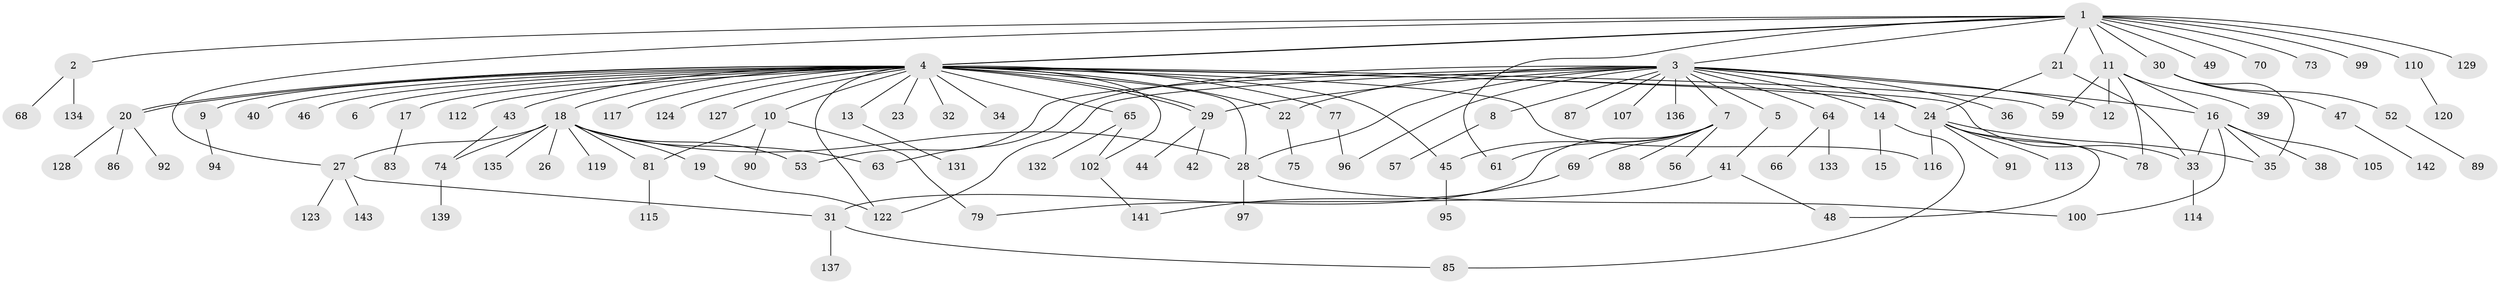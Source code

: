 // Generated by graph-tools (version 1.1) at 2025/23/03/03/25 07:23:52]
// undirected, 111 vertices, 145 edges
graph export_dot {
graph [start="1"]
  node [color=gray90,style=filled];
  1 [super="+121"];
  2 [super="+103"];
  3 [super="+60"];
  4 [super="+37"];
  5;
  6;
  7 [super="+109"];
  8;
  9 [super="+111"];
  10;
  11 [super="+130"];
  12 [super="+67"];
  13 [super="+101"];
  14;
  15;
  16 [super="+51"];
  17;
  18 [super="+76"];
  19;
  20 [super="+62"];
  21 [super="+25"];
  22;
  23 [super="+71"];
  24 [super="+54"];
  26;
  27 [super="+80"];
  28 [super="+106"];
  29 [super="+104"];
  30 [super="+58"];
  31 [super="+125"];
  32;
  33 [super="+118"];
  34;
  35 [super="+50"];
  36;
  38;
  39;
  40;
  41 [super="+82"];
  42;
  43;
  44 [super="+98"];
  45;
  46 [super="+93"];
  47 [super="+55"];
  48;
  49;
  52;
  53 [super="+72"];
  56;
  57;
  59;
  61;
  63 [super="+108"];
  64 [super="+84"];
  65;
  66;
  68;
  69;
  70;
  73;
  74 [super="+126"];
  75;
  77;
  78;
  79;
  81 [super="+138"];
  83 [super="+140"];
  85;
  86;
  87;
  88;
  89;
  90;
  91;
  92;
  94;
  95;
  96;
  97;
  99;
  100;
  102;
  105;
  107;
  110;
  112;
  113;
  114;
  115;
  116;
  117;
  119;
  120;
  122;
  123;
  124;
  127;
  128;
  129;
  131;
  132;
  133;
  134;
  135;
  136;
  137;
  139;
  141;
  142;
  143;
  1 -- 2;
  1 -- 3;
  1 -- 4;
  1 -- 4;
  1 -- 11;
  1 -- 21 [weight=2];
  1 -- 27;
  1 -- 30;
  1 -- 49;
  1 -- 61;
  1 -- 70;
  1 -- 73;
  1 -- 99;
  1 -- 110;
  1 -- 129;
  2 -- 68;
  2 -- 134;
  3 -- 5;
  3 -- 7;
  3 -- 8;
  3 -- 12;
  3 -- 14;
  3 -- 16;
  3 -- 22;
  3 -- 29;
  3 -- 36;
  3 -- 53;
  3 -- 63;
  3 -- 87;
  3 -- 96;
  3 -- 107;
  3 -- 122;
  3 -- 136;
  3 -- 64 [weight=2];
  3 -- 24;
  3 -- 28;
  4 -- 6;
  4 -- 9;
  4 -- 10;
  4 -- 13;
  4 -- 17;
  4 -- 18;
  4 -- 20;
  4 -- 20;
  4 -- 22;
  4 -- 23;
  4 -- 24;
  4 -- 28;
  4 -- 29 [weight=2];
  4 -- 29;
  4 -- 32;
  4 -- 33;
  4 -- 34;
  4 -- 40;
  4 -- 45;
  4 -- 46;
  4 -- 59;
  4 -- 65;
  4 -- 77;
  4 -- 102;
  4 -- 112;
  4 -- 116;
  4 -- 117;
  4 -- 122;
  4 -- 124;
  4 -- 127;
  4 -- 43;
  5 -- 41;
  7 -- 31;
  7 -- 45;
  7 -- 56;
  7 -- 61;
  7 -- 69;
  7 -- 88;
  8 -- 57;
  9 -- 94;
  10 -- 79;
  10 -- 90;
  10 -- 81;
  11 -- 12;
  11 -- 16;
  11 -- 39;
  11 -- 59;
  11 -- 78;
  13 -- 131;
  14 -- 15;
  14 -- 85;
  16 -- 33;
  16 -- 35;
  16 -- 38;
  16 -- 100;
  16 -- 105;
  17 -- 83;
  18 -- 19;
  18 -- 26;
  18 -- 28;
  18 -- 53;
  18 -- 63;
  18 -- 81;
  18 -- 119;
  18 -- 135;
  18 -- 74;
  18 -- 27;
  19 -- 122;
  20 -- 86;
  20 -- 128;
  20 -- 92;
  21 -- 33;
  21 -- 24;
  22 -- 75;
  24 -- 116;
  24 -- 48;
  24 -- 113;
  24 -- 91;
  24 -- 78;
  24 -- 35;
  27 -- 123;
  27 -- 31;
  27 -- 143;
  28 -- 97;
  28 -- 100;
  29 -- 42;
  29 -- 44;
  30 -- 47;
  30 -- 52;
  30 -- 35;
  31 -- 85;
  31 -- 137;
  33 -- 114;
  41 -- 48;
  41 -- 79;
  43 -- 74;
  45 -- 95;
  47 -- 142;
  52 -- 89;
  64 -- 66;
  64 -- 133;
  65 -- 102;
  65 -- 132;
  69 -- 141;
  74 -- 139;
  77 -- 96;
  81 -- 115;
  102 -- 141;
  110 -- 120;
}
